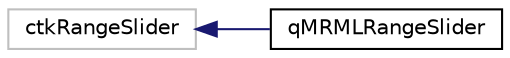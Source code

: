 digraph "Graphical Class Hierarchy"
{
  bgcolor="transparent";
  edge [fontname="Helvetica",fontsize="10",labelfontname="Helvetica",labelfontsize="10"];
  node [fontname="Helvetica",fontsize="10",shape=record];
  rankdir="LR";
  Node1011 [label="ctkRangeSlider",height=0.2,width=0.4,color="grey75"];
  Node1011 -> Node0 [dir="back",color="midnightblue",fontsize="10",style="solid",fontname="Helvetica"];
  Node0 [label="qMRMLRangeSlider",height=0.2,width=0.4,color="black",URL="$classqMRMLRangeSlider.html",tooltip="qMRMLRangeSlider is a wrapper around a ctkRangeSlider "];
}
